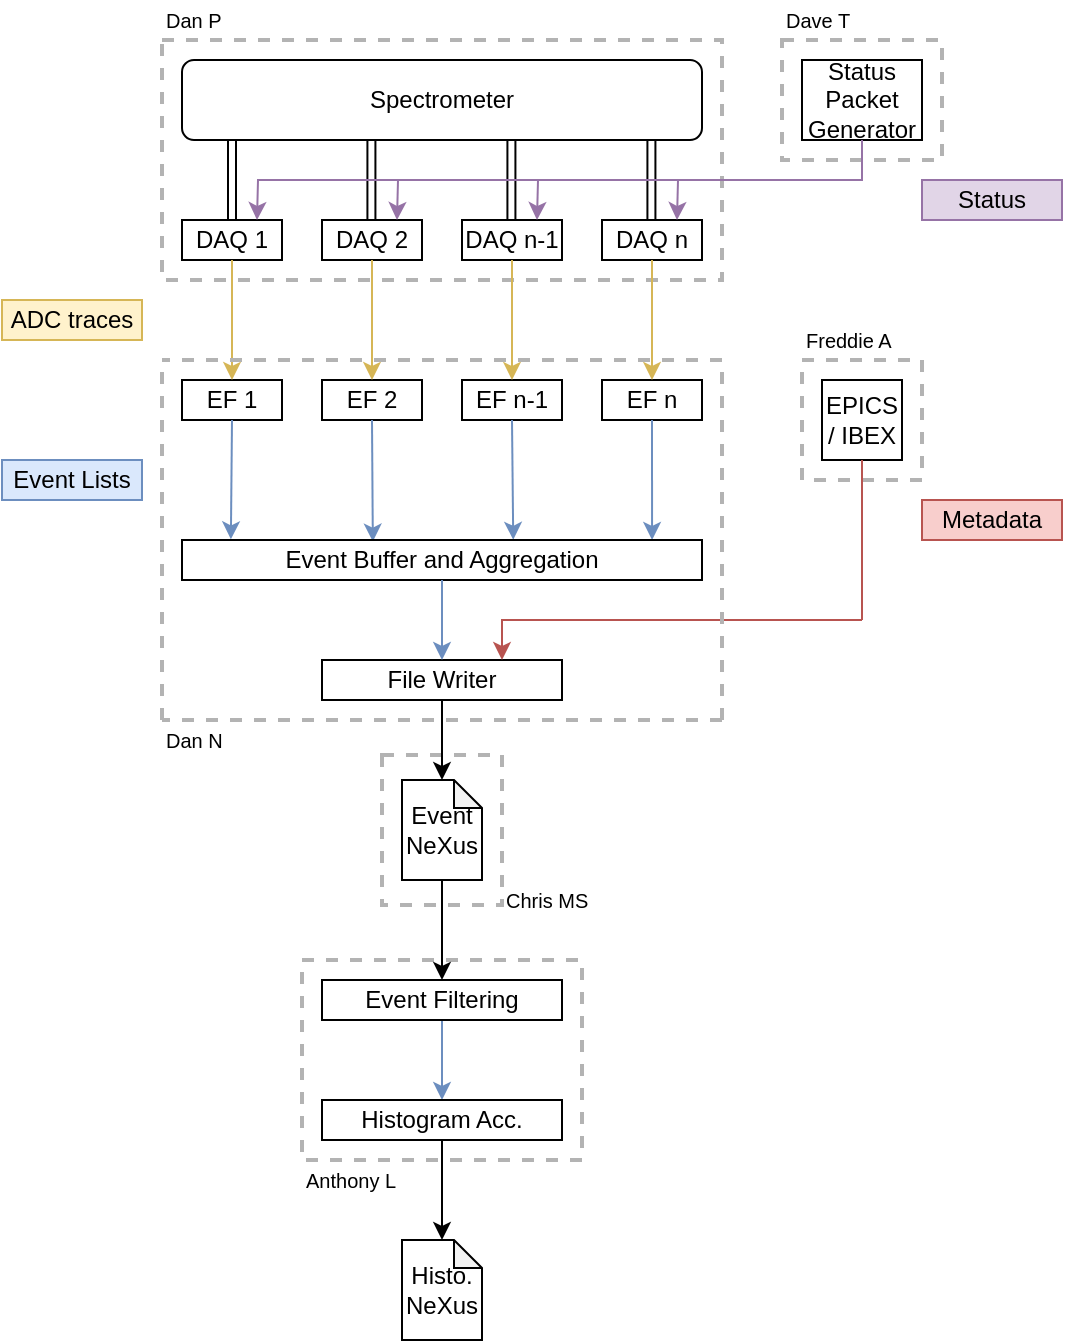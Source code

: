 <mxfile version="24.3.1" type="device">
  <diagram name="Page-1" id="HQ6p7cDR1sw3VFluNTTl">
    <mxGraphModel dx="711" dy="840" grid="1" gridSize="10" guides="1" tooltips="1" connect="1" arrows="1" fold="1" page="1" pageScale="1" pageWidth="827" pageHeight="1169" math="0" shadow="0">
      <root>
        <mxCell id="0" />
        <mxCell id="1" parent="0" />
        <mxCell id="c08GkZa1W9AZNbsfIRzl-18" value="" style="rounded=0;whiteSpace=wrap;html=1;dashed=1;fillColor=none;strokeWidth=2;strokeColor=#B3B3B3;" parent="1" vertex="1">
          <mxGeometry x="340" y="507.5" width="60" height="75" as="geometry" />
        </mxCell>
        <mxCell id="uDArvXW7a5tx-fPD2nT2-12" value="" style="rounded=0;whiteSpace=wrap;html=1;dashed=1;fillColor=none;strokeColor=#B3B3B3;strokeWidth=2;" parent="1" vertex="1">
          <mxGeometry x="550" y="310" width="60" height="60" as="geometry" />
        </mxCell>
        <mxCell id="uDArvXW7a5tx-fPD2nT2-10" value="" style="rounded=0;whiteSpace=wrap;html=1;dashed=1;fillColor=none;strokeWidth=2;strokeColor=#B3B3B3;" parent="1" vertex="1">
          <mxGeometry x="540" y="150" width="80" height="60" as="geometry" />
        </mxCell>
        <mxCell id="uDArvXW7a5tx-fPD2nT2-11" value="" style="rounded=0;whiteSpace=wrap;html=1;dashed=1;fillColor=none;strokeWidth=2;strokeColor=#B3B3B3;" parent="1" vertex="1">
          <mxGeometry x="230" y="150" width="280" height="120" as="geometry" />
        </mxCell>
        <mxCell id="uDArvXW7a5tx-fPD2nT2-8" value="" style="rounded=0;whiteSpace=wrap;html=1;dashed=1;fillColor=none;strokeWidth=2;strokeColor=#B3B3B3;" parent="1" vertex="1">
          <mxGeometry x="300" y="610" width="140" height="100" as="geometry" />
        </mxCell>
        <mxCell id="bbPfFzJEIJGORFe5W7QH-1" value="DAQ 1" style="rounded=0;whiteSpace=wrap;html=1;" parent="1" vertex="1">
          <mxGeometry x="240" y="240" width="50" height="20" as="geometry" />
        </mxCell>
        <mxCell id="bbPfFzJEIJGORFe5W7QH-2" value="DAQ 2" style="rounded=0;whiteSpace=wrap;html=1;" parent="1" vertex="1">
          <mxGeometry x="310" y="240" width="50" height="20" as="geometry" />
        </mxCell>
        <mxCell id="bbPfFzJEIJGORFe5W7QH-3" value="DAQ n-1" style="rounded=0;whiteSpace=wrap;html=1;" parent="1" vertex="1">
          <mxGeometry x="380" y="240" width="50" height="20" as="geometry" />
        </mxCell>
        <mxCell id="bbPfFzJEIJGORFe5W7QH-4" value="DAQ n" style="rounded=0;whiteSpace=wrap;html=1;" parent="1" vertex="1">
          <mxGeometry x="450" y="240" width="50" height="20" as="geometry" />
        </mxCell>
        <mxCell id="bbPfFzJEIJGORFe5W7QH-9" value="" style="shape=link;html=1;rounded=0;entryX=0.5;entryY=0;entryDx=0;entryDy=0;" parent="1" target="bbPfFzJEIJGORFe5W7QH-1" edge="1">
          <mxGeometry width="100" relative="1" as="geometry">
            <mxPoint x="265" y="200" as="sourcePoint" />
            <mxPoint x="320" y="170" as="targetPoint" />
          </mxGeometry>
        </mxCell>
        <mxCell id="bbPfFzJEIJGORFe5W7QH-10" value="" style="shape=link;html=1;rounded=0;entryX=0.5;entryY=0;entryDx=0;entryDy=0;" parent="1" edge="1">
          <mxGeometry width="100" relative="1" as="geometry">
            <mxPoint x="334.71" y="200" as="sourcePoint" />
            <mxPoint x="334.71" y="240" as="targetPoint" />
          </mxGeometry>
        </mxCell>
        <mxCell id="bbPfFzJEIJGORFe5W7QH-11" value="" style="shape=link;html=1;rounded=0;entryX=0.5;entryY=0;entryDx=0;entryDy=0;" parent="1" edge="1">
          <mxGeometry width="100" relative="1" as="geometry">
            <mxPoint x="404.71" y="200" as="sourcePoint" />
            <mxPoint x="404.71" y="240" as="targetPoint" />
          </mxGeometry>
        </mxCell>
        <mxCell id="bbPfFzJEIJGORFe5W7QH-12" value="" style="shape=link;html=1;rounded=0;entryX=0.5;entryY=0;entryDx=0;entryDy=0;" parent="1" edge="1">
          <mxGeometry width="100" relative="1" as="geometry">
            <mxPoint x="474.71" y="200" as="sourcePoint" />
            <mxPoint x="474.71" y="240" as="targetPoint" />
          </mxGeometry>
        </mxCell>
        <mxCell id="bbPfFzJEIJGORFe5W7QH-13" value="Spectrometer" style="rounded=1;whiteSpace=wrap;html=1;" parent="1" vertex="1">
          <mxGeometry x="240" y="160" width="260" height="40" as="geometry" />
        </mxCell>
        <mxCell id="bbPfFzJEIJGORFe5W7QH-15" value="EF 1" style="rounded=0;whiteSpace=wrap;html=1;" parent="1" vertex="1">
          <mxGeometry x="240" y="320" width="50" height="20" as="geometry" />
        </mxCell>
        <mxCell id="bbPfFzJEIJGORFe5W7QH-16" value="EF 2" style="rounded=0;whiteSpace=wrap;html=1;" parent="1" vertex="1">
          <mxGeometry x="310" y="320" width="50" height="20" as="geometry" />
        </mxCell>
        <mxCell id="bbPfFzJEIJGORFe5W7QH-17" value="EF n-1" style="rounded=0;whiteSpace=wrap;html=1;" parent="1" vertex="1">
          <mxGeometry x="380" y="320" width="50" height="20" as="geometry" />
        </mxCell>
        <mxCell id="bbPfFzJEIJGORFe5W7QH-18" value="EF n" style="rounded=0;whiteSpace=wrap;html=1;" parent="1" vertex="1">
          <mxGeometry x="450" y="320" width="50" height="20" as="geometry" />
        </mxCell>
        <mxCell id="bbPfFzJEIJGORFe5W7QH-19" value="" style="endArrow=classic;html=1;rounded=0;exitX=0.5;exitY=1;exitDx=0;exitDy=0;entryX=0.5;entryY=0;entryDx=0;entryDy=0;fillColor=#fff2cc;strokeColor=#d6b656;" parent="1" source="bbPfFzJEIJGORFe5W7QH-1" target="bbPfFzJEIJGORFe5W7QH-15" edge="1">
          <mxGeometry width="50" height="50" relative="1" as="geometry">
            <mxPoint x="360" y="300" as="sourcePoint" />
            <mxPoint x="410" y="250" as="targetPoint" />
          </mxGeometry>
        </mxCell>
        <mxCell id="bbPfFzJEIJGORFe5W7QH-20" value="" style="endArrow=classic;html=1;rounded=0;exitX=0.5;exitY=1;exitDx=0;exitDy=0;entryX=0.5;entryY=0;entryDx=0;entryDy=0;fillColor=#fff2cc;strokeColor=#d6b656;" parent="1" source="bbPfFzJEIJGORFe5W7QH-2" target="bbPfFzJEIJGORFe5W7QH-16" edge="1">
          <mxGeometry width="50" height="50" relative="1" as="geometry">
            <mxPoint x="360" y="300" as="sourcePoint" />
            <mxPoint x="410" y="250" as="targetPoint" />
          </mxGeometry>
        </mxCell>
        <mxCell id="bbPfFzJEIJGORFe5W7QH-21" value="" style="endArrow=classic;html=1;rounded=0;exitX=0.5;exitY=1;exitDx=0;exitDy=0;entryX=0.5;entryY=0;entryDx=0;entryDy=0;fillColor=#fff2cc;strokeColor=#d6b656;" parent="1" source="bbPfFzJEIJGORFe5W7QH-3" target="bbPfFzJEIJGORFe5W7QH-17" edge="1">
          <mxGeometry width="50" height="50" relative="1" as="geometry">
            <mxPoint x="390" y="290" as="sourcePoint" />
            <mxPoint x="420" y="290" as="targetPoint" />
          </mxGeometry>
        </mxCell>
        <mxCell id="bbPfFzJEIJGORFe5W7QH-22" value="" style="endArrow=classic;html=1;rounded=0;exitX=0.5;exitY=1;exitDx=0;exitDy=0;entryX=0.5;entryY=0;entryDx=0;entryDy=0;fillColor=#fff2cc;strokeColor=#d6b656;" parent="1" source="bbPfFzJEIJGORFe5W7QH-4" target="bbPfFzJEIJGORFe5W7QH-18" edge="1">
          <mxGeometry width="50" height="50" relative="1" as="geometry">
            <mxPoint x="360" y="300" as="sourcePoint" />
            <mxPoint x="410" y="250" as="targetPoint" />
          </mxGeometry>
        </mxCell>
        <mxCell id="bbPfFzJEIJGORFe5W7QH-23" value="" style="endArrow=classic;html=1;rounded=0;exitX=0.5;exitY=1;exitDx=0;exitDy=0;entryX=0.906;entryY=1.009;entryDx=0;entryDy=0;entryPerimeter=0;fillColor=#dae8fc;strokeColor=#6c8ebf;" parent="1" source="bbPfFzJEIJGORFe5W7QH-15" edge="1">
          <mxGeometry width="50" height="50" relative="1" as="geometry">
            <mxPoint x="360" y="300" as="sourcePoint" />
            <mxPoint x="264.44" y="399.64" as="targetPoint" />
          </mxGeometry>
        </mxCell>
        <mxCell id="bbPfFzJEIJGORFe5W7QH-24" value="" style="endArrow=classic;html=1;rounded=0;exitX=0.5;exitY=1;exitDx=0;exitDy=0;entryX=0.633;entryY=0.98;entryDx=0;entryDy=0;entryPerimeter=0;fillColor=#dae8fc;strokeColor=#6c8ebf;" parent="1" source="bbPfFzJEIJGORFe5W7QH-16" edge="1">
          <mxGeometry width="50" height="50" relative="1" as="geometry">
            <mxPoint x="360" y="300" as="sourcePoint" />
            <mxPoint x="335.42" y="400.8" as="targetPoint" />
          </mxGeometry>
        </mxCell>
        <mxCell id="bbPfFzJEIJGORFe5W7QH-25" value="" style="endArrow=classic;html=1;rounded=0;exitX=0.5;exitY=1;exitDx=0;exitDy=0;entryX=0.363;entryY=1.003;entryDx=0;entryDy=0;entryPerimeter=0;fillColor=#dae8fc;strokeColor=#6c8ebf;" parent="1" source="bbPfFzJEIJGORFe5W7QH-17" edge="1">
          <mxGeometry width="50" height="50" relative="1" as="geometry">
            <mxPoint x="360" y="300" as="sourcePoint" />
            <mxPoint x="405.62" y="399.88" as="targetPoint" />
          </mxGeometry>
        </mxCell>
        <mxCell id="bbPfFzJEIJGORFe5W7QH-26" value="" style="endArrow=classic;html=1;rounded=0;exitX=0.5;exitY=1;exitDx=0;exitDy=0;entryX=0.096;entryY=1;entryDx=0;entryDy=0;entryPerimeter=0;fillColor=#dae8fc;strokeColor=#6c8ebf;" parent="1" source="bbPfFzJEIJGORFe5W7QH-18" edge="1">
          <mxGeometry width="50" height="50" relative="1" as="geometry">
            <mxPoint x="360" y="300" as="sourcePoint" />
            <mxPoint x="475.04" y="400" as="targetPoint" />
          </mxGeometry>
        </mxCell>
        <mxCell id="bbPfFzJEIJGORFe5W7QH-27" value="Event Buffer and Aggregation" style="rounded=0;whiteSpace=wrap;html=1;" parent="1" vertex="1">
          <mxGeometry x="240" y="400" width="260" height="20" as="geometry" />
        </mxCell>
        <mxCell id="bbPfFzJEIJGORFe5W7QH-29" value="File Writer" style="rounded=0;whiteSpace=wrap;html=1;" parent="1" vertex="1">
          <mxGeometry x="310" y="460" width="120" height="20" as="geometry" />
        </mxCell>
        <mxCell id="bbPfFzJEIJGORFe5W7QH-34" value="" style="endArrow=classic;html=1;rounded=0;entryX=0.5;entryY=0;entryDx=0;entryDy=0;fillColor=#dae8fc;strokeColor=#6c8ebf;exitX=0.5;exitY=1;exitDx=0;exitDy=0;" parent="1" target="bbPfFzJEIJGORFe5W7QH-29" edge="1" source="bbPfFzJEIJGORFe5W7QH-27">
          <mxGeometry width="50" height="50" relative="1" as="geometry">
            <mxPoint x="370" y="450" as="sourcePoint" />
            <mxPoint x="340" y="340" as="targetPoint" />
          </mxGeometry>
        </mxCell>
        <mxCell id="uDArvXW7a5tx-fPD2nT2-4" style="edgeStyle=orthogonalEdgeStyle;rounded=0;orthogonalLoop=1;jettySize=auto;html=1;exitX=0.5;exitY=1;exitDx=0;exitDy=0;entryX=0.5;entryY=0;entryDx=0;entryDy=0;fillColor=#dae8fc;strokeColor=#6c8ebf;" parent="1" source="bbPfFzJEIJGORFe5W7QH-42" target="uDArvXW7a5tx-fPD2nT2-3" edge="1">
          <mxGeometry relative="1" as="geometry" />
        </mxCell>
        <mxCell id="bbPfFzJEIJGORFe5W7QH-42" value="Event Filtering" style="rounded=0;whiteSpace=wrap;html=1;" parent="1" vertex="1">
          <mxGeometry x="310" y="620" width="120" height="20" as="geometry" />
        </mxCell>
        <mxCell id="kFamXyLwhQrRJ-NWmJqP-3" style="edgeStyle=orthogonalEdgeStyle;rounded=0;orthogonalLoop=1;jettySize=auto;html=1;exitX=0.5;exitY=1;exitDx=0;exitDy=0;exitPerimeter=0;entryX=0.5;entryY=0;entryDx=0;entryDy=0;" edge="1" parent="1" source="bbPfFzJEIJGORFe5W7QH-45" target="bbPfFzJEIJGORFe5W7QH-42">
          <mxGeometry relative="1" as="geometry" />
        </mxCell>
        <mxCell id="bbPfFzJEIJGORFe5W7QH-45" value="Event&lt;br&gt;NeXus" style="shape=note;whiteSpace=wrap;html=1;backgroundOutline=1;darkOpacity=0.05;size=14;" parent="1" vertex="1">
          <mxGeometry x="350" y="520" width="40" height="50" as="geometry" />
        </mxCell>
        <mxCell id="bbPfFzJEIJGORFe5W7QH-46" value="Histo.&lt;br&gt;NeXus" style="shape=note;whiteSpace=wrap;html=1;backgroundOutline=1;darkOpacity=0.05;size=14;" parent="1" vertex="1">
          <mxGeometry x="350" y="750" width="40" height="50" as="geometry" />
        </mxCell>
        <mxCell id="bbPfFzJEIJGORFe5W7QH-58" value="ADC traces" style="text;html=1;strokeColor=#d6b656;fillColor=#fff2cc;align=center;verticalAlign=middle;whiteSpace=wrap;rounded=0;" parent="1" vertex="1">
          <mxGeometry x="150" y="280" width="70" height="20" as="geometry" />
        </mxCell>
        <mxCell id="bbPfFzJEIJGORFe5W7QH-59" value="Event Lists" style="text;html=1;strokeColor=#6c8ebf;fillColor=#dae8fc;align=center;verticalAlign=middle;whiteSpace=wrap;rounded=0;" parent="1" vertex="1">
          <mxGeometry x="150" y="360" width="70" height="20" as="geometry" />
        </mxCell>
        <mxCell id="bbPfFzJEIJGORFe5W7QH-61" value="EPICS / IBEX" style="rounded=0;whiteSpace=wrap;html=1;" parent="1" vertex="1">
          <mxGeometry x="560" y="320" width="40" height="40" as="geometry" />
        </mxCell>
        <mxCell id="bbPfFzJEIJGORFe5W7QH-62" value="" style="endArrow=none;html=1;rounded=0;exitX=0.5;exitY=1;exitDx=0;exitDy=0;endFill=0;fillColor=#f8cecc;strokeColor=#b85450;" parent="1" source="bbPfFzJEIJGORFe5W7QH-61" edge="1">
          <mxGeometry width="50" height="50" relative="1" as="geometry">
            <mxPoint x="360" y="400" as="sourcePoint" />
            <mxPoint x="580" y="440" as="targetPoint" />
          </mxGeometry>
        </mxCell>
        <mxCell id="bbPfFzJEIJGORFe5W7QH-63" value="" style="endArrow=classic;html=1;rounded=0;entryX=0.75;entryY=0;entryDx=0;entryDy=0;fillColor=#f8cecc;strokeColor=#b85450;" parent="1" target="bbPfFzJEIJGORFe5W7QH-29" edge="1">
          <mxGeometry width="50" height="50" relative="1" as="geometry">
            <mxPoint x="580" y="440" as="sourcePoint" />
            <mxPoint x="410" y="350" as="targetPoint" />
            <Array as="points">
              <mxPoint x="400" y="440" />
            </Array>
          </mxGeometry>
        </mxCell>
        <mxCell id="bbPfFzJEIJGORFe5W7QH-67" value="Metadata" style="text;html=1;strokeColor=#b85450;fillColor=#f8cecc;align=center;verticalAlign=middle;whiteSpace=wrap;rounded=0;" parent="1" vertex="1">
          <mxGeometry x="610" y="380" width="70" height="20" as="geometry" />
        </mxCell>
        <mxCell id="bbPfFzJEIJGORFe5W7QH-68" value="Status Packet Generator" style="rounded=0;whiteSpace=wrap;html=1;" parent="1" vertex="1">
          <mxGeometry x="550" y="160" width="60" height="40" as="geometry" />
        </mxCell>
        <mxCell id="bbPfFzJEIJGORFe5W7QH-69" value="" style="endArrow=classic;html=1;rounded=0;entryX=0.75;entryY=0;entryDx=0;entryDy=0;exitX=0.5;exitY=1;exitDx=0;exitDy=0;fillColor=#e1d5e7;strokeColor=#9673a6;" parent="1" edge="1">
          <mxGeometry width="50" height="50" relative="1" as="geometry">
            <mxPoint x="580" y="200" as="sourcePoint" />
            <mxPoint x="277.5" y="240" as="targetPoint" />
            <Array as="points">
              <mxPoint x="580" y="220" />
              <mxPoint x="278" y="220" />
            </Array>
          </mxGeometry>
        </mxCell>
        <mxCell id="bbPfFzJEIJGORFe5W7QH-70" value="" style="endArrow=classic;html=1;rounded=0;entryX=0.75;entryY=0;entryDx=0;entryDy=0;fillColor=#e1d5e7;strokeColor=#9673a6;" parent="1" target="bbPfFzJEIJGORFe5W7QH-2" edge="1">
          <mxGeometry width="50" height="50" relative="1" as="geometry">
            <mxPoint x="348" y="220" as="sourcePoint" />
            <mxPoint x="410" y="350" as="targetPoint" />
          </mxGeometry>
        </mxCell>
        <mxCell id="bbPfFzJEIJGORFe5W7QH-71" value="" style="endArrow=classic;html=1;rounded=0;entryX=0.75;entryY=0;entryDx=0;entryDy=0;fillColor=#e1d5e7;strokeColor=#9673a6;" parent="1" target="bbPfFzJEIJGORFe5W7QH-3" edge="1">
          <mxGeometry width="50" height="50" relative="1" as="geometry">
            <mxPoint x="418" y="220" as="sourcePoint" />
            <mxPoint x="410" y="350" as="targetPoint" />
          </mxGeometry>
        </mxCell>
        <mxCell id="bbPfFzJEIJGORFe5W7QH-72" value="" style="endArrow=classic;html=1;rounded=0;entryX=0.75;entryY=0;entryDx=0;entryDy=0;fillColor=#e1d5e7;strokeColor=#9673a6;" parent="1" target="bbPfFzJEIJGORFe5W7QH-4" edge="1">
          <mxGeometry width="50" height="50" relative="1" as="geometry">
            <mxPoint x="488" y="220" as="sourcePoint" />
            <mxPoint x="410" y="350" as="targetPoint" />
          </mxGeometry>
        </mxCell>
        <mxCell id="bbPfFzJEIJGORFe5W7QH-73" value="Status" style="text;html=1;strokeColor=#9673a6;fillColor=#e1d5e7;align=center;verticalAlign=middle;whiteSpace=wrap;rounded=0;" parent="1" vertex="1">
          <mxGeometry x="610" y="220" width="70" height="20" as="geometry" />
        </mxCell>
        <mxCell id="uDArvXW7a5tx-fPD2nT2-3" value="Histogram Acc." style="rounded=0;whiteSpace=wrap;html=1;" parent="1" vertex="1">
          <mxGeometry x="310" y="680" width="120" height="20" as="geometry" />
        </mxCell>
        <mxCell id="uDArvXW7a5tx-fPD2nT2-5" style="edgeStyle=orthogonalEdgeStyle;rounded=0;orthogonalLoop=1;jettySize=auto;html=1;exitX=0.5;exitY=1;exitDx=0;exitDy=0;entryX=0.5;entryY=0;entryDx=0;entryDy=0;entryPerimeter=0;" parent="1" source="uDArvXW7a5tx-fPD2nT2-3" target="bbPfFzJEIJGORFe5W7QH-46" edge="1">
          <mxGeometry relative="1" as="geometry" />
        </mxCell>
        <mxCell id="uDArvXW7a5tx-fPD2nT2-9" style="edgeStyle=orthogonalEdgeStyle;rounded=0;orthogonalLoop=1;jettySize=auto;html=1;exitX=0.5;exitY=1;exitDx=0;exitDy=0;entryX=0.5;entryY=0;entryDx=0;entryDy=0;entryPerimeter=0;" parent="1" source="bbPfFzJEIJGORFe5W7QH-29" target="bbPfFzJEIJGORFe5W7QH-45" edge="1">
          <mxGeometry relative="1" as="geometry" />
        </mxCell>
        <mxCell id="c08GkZa1W9AZNbsfIRzl-8" value="" style="endArrow=none;dashed=1;html=1;rounded=0;strokeWidth=2;strokeColor=#B3B3B3;" parent="1" edge="1">
          <mxGeometry width="50" height="50" relative="1" as="geometry">
            <mxPoint x="230" y="490" as="sourcePoint" />
            <mxPoint x="230" y="310" as="targetPoint" />
          </mxGeometry>
        </mxCell>
        <mxCell id="c08GkZa1W9AZNbsfIRzl-9" value="" style="endArrow=none;dashed=1;html=1;rounded=0;strokeWidth=2;strokeColor=#B3B3B3;" parent="1" edge="1">
          <mxGeometry width="50" height="50" relative="1" as="geometry">
            <mxPoint x="510" y="310" as="sourcePoint" />
            <mxPoint x="230" y="310" as="targetPoint" />
          </mxGeometry>
        </mxCell>
        <mxCell id="c08GkZa1W9AZNbsfIRzl-10" value="" style="endArrow=none;dashed=1;html=1;rounded=0;strokeWidth=2;strokeColor=#B3B3B3;" parent="1" edge="1">
          <mxGeometry width="50" height="50" relative="1" as="geometry">
            <mxPoint x="510" y="490" as="sourcePoint" />
            <mxPoint x="510" y="310" as="targetPoint" />
          </mxGeometry>
        </mxCell>
        <mxCell id="c08GkZa1W9AZNbsfIRzl-12" value="Anthony L" style="text;html=1;strokeColor=none;fillColor=none;align=left;verticalAlign=middle;whiteSpace=wrap;rounded=0;rotation=0;fontSize=10;" parent="1" vertex="1">
          <mxGeometry x="300" y="710" width="50" height="20" as="geometry" />
        </mxCell>
        <mxCell id="c08GkZa1W9AZNbsfIRzl-14" value="Dan P" style="text;html=1;strokeColor=none;fillColor=none;align=left;verticalAlign=middle;whiteSpace=wrap;rounded=0;rotation=0;fontSize=10;" parent="1" vertex="1">
          <mxGeometry x="230" y="130" width="60" height="20" as="geometry" />
        </mxCell>
        <mxCell id="c08GkZa1W9AZNbsfIRzl-15" value="Dave T" style="text;html=1;strokeColor=none;fillColor=none;align=left;verticalAlign=middle;whiteSpace=wrap;rounded=0;rotation=0;fontSize=10;" parent="1" vertex="1">
          <mxGeometry x="540" y="130" width="60" height="20" as="geometry" />
        </mxCell>
        <mxCell id="c08GkZa1W9AZNbsfIRzl-16" value="Freddie A" style="text;html=1;strokeColor=none;fillColor=none;align=left;verticalAlign=middle;whiteSpace=wrap;rounded=0;rotation=0;fontSize=10;" parent="1" vertex="1">
          <mxGeometry x="550" y="290" width="60" height="20" as="geometry" />
        </mxCell>
        <mxCell id="c08GkZa1W9AZNbsfIRzl-17" value="Dan N" style="text;html=1;strokeColor=none;fillColor=none;align=left;verticalAlign=middle;whiteSpace=wrap;rounded=0;rotation=0;fontSize=10;" parent="1" vertex="1">
          <mxGeometry x="230" y="490" width="60" height="20" as="geometry" />
        </mxCell>
        <mxCell id="c08GkZa1W9AZNbsfIRzl-19" value="Chris MS" style="text;html=1;strokeColor=none;fillColor=none;align=left;verticalAlign=middle;whiteSpace=wrap;rounded=0;rotation=0;fontSize=10;" parent="1" vertex="1">
          <mxGeometry x="400" y="570" width="60" height="20" as="geometry" />
        </mxCell>
        <mxCell id="kFamXyLwhQrRJ-NWmJqP-1" style="edgeStyle=orthogonalEdgeStyle;rounded=0;orthogonalLoop=1;jettySize=auto;html=1;exitX=0.5;exitY=1;exitDx=0;exitDy=0;exitPerimeter=0;" edge="1" parent="1" source="bbPfFzJEIJGORFe5W7QH-45" target="bbPfFzJEIJGORFe5W7QH-45">
          <mxGeometry relative="1" as="geometry" />
        </mxCell>
        <mxCell id="kFamXyLwhQrRJ-NWmJqP-2" value="" style="endArrow=none;dashed=1;html=1;rounded=0;strokeWidth=2;strokeColor=#B3B3B3;" edge="1" parent="1">
          <mxGeometry width="50" height="50" relative="1" as="geometry">
            <mxPoint x="510" y="490" as="sourcePoint" />
            <mxPoint x="230" y="490" as="targetPoint" />
          </mxGeometry>
        </mxCell>
      </root>
    </mxGraphModel>
  </diagram>
</mxfile>
